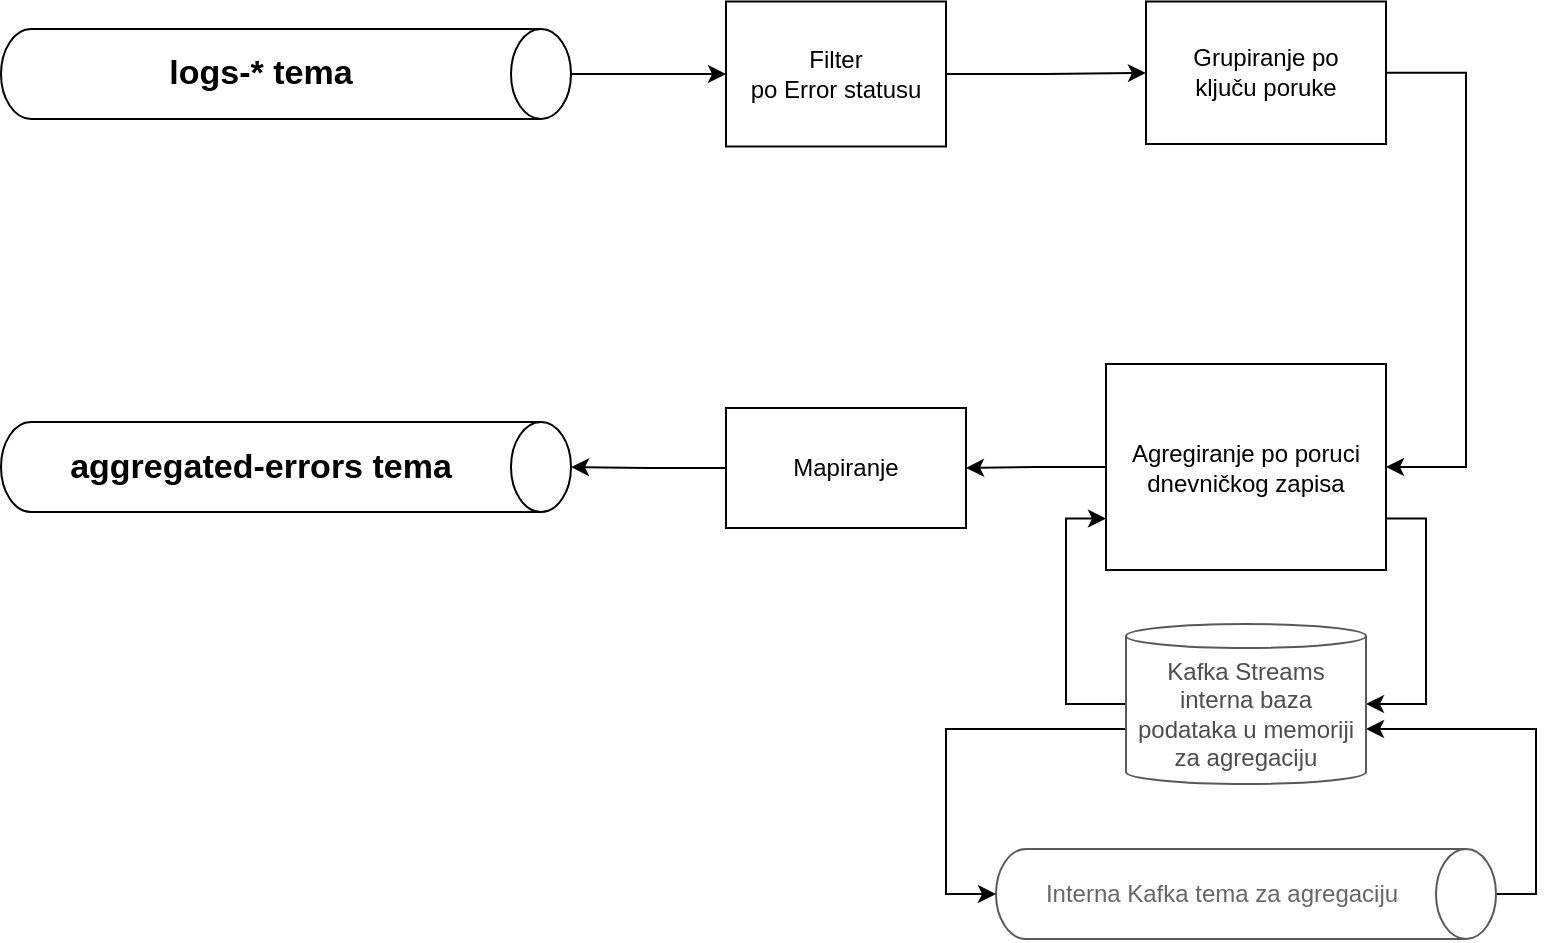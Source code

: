 <mxfile version="21.2.8" type="device">
  <diagram name="Page-1" id="3IQueL-BJVOfsXm29kdx">
    <mxGraphModel dx="1632" dy="1214" grid="1" gridSize="10" guides="1" tooltips="1" connect="1" arrows="1" fold="1" page="1" pageScale="1" pageWidth="827" pageHeight="583" math="0" shadow="0">
      <root>
        <mxCell id="0" />
        <mxCell id="1" parent="0" />
        <mxCell id="LzsQwRiTMzF_nfRUcaYK-4" style="edgeStyle=orthogonalEdgeStyle;rounded=0;orthogonalLoop=1;jettySize=auto;html=1;" parent="1" source="LzsQwRiTMzF_nfRUcaYK-1" target="LzsQwRiTMzF_nfRUcaYK-3" edge="1">
          <mxGeometry relative="1" as="geometry" />
        </mxCell>
        <mxCell id="LzsQwRiTMzF_nfRUcaYK-1" value="logs-* tema" style="shape=cylinder3;whiteSpace=wrap;html=1;boundedLbl=1;backgroundOutline=1;size=15;rotation=90;horizontal=0;fontSize=17;fontStyle=1" parent="1" vertex="1">
          <mxGeometry x="157.5" y="-47.5" width="45" height="285" as="geometry" />
        </mxCell>
        <mxCell id="LzsQwRiTMzF_nfRUcaYK-6" style="edgeStyle=orthogonalEdgeStyle;rounded=0;orthogonalLoop=1;jettySize=auto;html=1;" parent="1" source="LzsQwRiTMzF_nfRUcaYK-3" target="LzsQwRiTMzF_nfRUcaYK-5" edge="1">
          <mxGeometry relative="1" as="geometry" />
        </mxCell>
        <mxCell id="LzsQwRiTMzF_nfRUcaYK-3" value="Filter&lt;br&gt;po Error statusu" style="rounded=0;whiteSpace=wrap;html=1;" parent="1" vertex="1">
          <mxGeometry x="400" y="58.75" width="110" height="72.5" as="geometry" />
        </mxCell>
        <mxCell id="LzsQwRiTMzF_nfRUcaYK-10" style="edgeStyle=orthogonalEdgeStyle;rounded=0;orthogonalLoop=1;jettySize=auto;html=1;entryX=1;entryY=0.5;entryDx=0;entryDy=0;exitX=1;exitY=0.5;exitDx=0;exitDy=0;" parent="1" source="LzsQwRiTMzF_nfRUcaYK-5" target="LzsQwRiTMzF_nfRUcaYK-9" edge="1">
          <mxGeometry relative="1" as="geometry">
            <Array as="points">
              <mxPoint x="770" y="95" />
              <mxPoint x="770" y="292" />
            </Array>
          </mxGeometry>
        </mxCell>
        <mxCell id="LzsQwRiTMzF_nfRUcaYK-5" value="Grupiranje po&lt;br&gt;ključu poruke" style="rounded=0;whiteSpace=wrap;html=1;" parent="1" vertex="1">
          <mxGeometry x="610" y="58.75" width="120" height="71.25" as="geometry" />
        </mxCell>
        <mxCell id="LzsQwRiTMzF_nfRUcaYK-17" style="edgeStyle=orthogonalEdgeStyle;rounded=0;orthogonalLoop=1;jettySize=auto;html=1;entryX=1;entryY=0;entryDx=0;entryDy=52.5;entryPerimeter=0;exitX=0.5;exitY=0;exitDx=0;exitDy=0;exitPerimeter=0;" parent="1" source="LzsQwRiTMzF_nfRUcaYK-8" target="LzsQwRiTMzF_nfRUcaYK-11" edge="1">
          <mxGeometry relative="1" as="geometry" />
        </mxCell>
        <mxCell id="LzsQwRiTMzF_nfRUcaYK-8" value="Interna Kafka tema za agregaciju" style="shape=cylinder3;whiteSpace=wrap;html=1;boundedLbl=1;backgroundOutline=1;size=15;rotation=90;strokeColor=#595959;horizontal=0;fontColor=#666666;" parent="1" vertex="1">
          <mxGeometry x="637.5" y="380" width="45" height="250" as="geometry" />
        </mxCell>
        <mxCell id="LzsQwRiTMzF_nfRUcaYK-12" style="edgeStyle=orthogonalEdgeStyle;rounded=0;orthogonalLoop=1;jettySize=auto;html=1;entryX=1;entryY=0.5;entryDx=0;entryDy=0;entryPerimeter=0;exitX=1;exitY=0.75;exitDx=0;exitDy=0;" parent="1" source="LzsQwRiTMzF_nfRUcaYK-9" target="LzsQwRiTMzF_nfRUcaYK-11" edge="1">
          <mxGeometry relative="1" as="geometry" />
        </mxCell>
        <mxCell id="c1O0RjgxsUdkgKfrR-Vy-2" style="edgeStyle=orthogonalEdgeStyle;rounded=0;orthogonalLoop=1;jettySize=auto;html=1;" edge="1" parent="1" source="LzsQwRiTMzF_nfRUcaYK-9" target="c1O0RjgxsUdkgKfrR-Vy-1">
          <mxGeometry relative="1" as="geometry" />
        </mxCell>
        <mxCell id="LzsQwRiTMzF_nfRUcaYK-9" value="Agregiranje po poruci dnevničkog zapisa" style="rounded=0;whiteSpace=wrap;html=1;" parent="1" vertex="1">
          <mxGeometry x="590" y="240" width="140" height="103" as="geometry" />
        </mxCell>
        <mxCell id="LzsQwRiTMzF_nfRUcaYK-14" style="edgeStyle=orthogonalEdgeStyle;rounded=0;orthogonalLoop=1;jettySize=auto;html=1;entryX=0;entryY=0.75;entryDx=0;entryDy=0;exitX=0;exitY=0.5;exitDx=0;exitDy=0;exitPerimeter=0;" parent="1" source="LzsQwRiTMzF_nfRUcaYK-11" target="LzsQwRiTMzF_nfRUcaYK-9" edge="1">
          <mxGeometry relative="1" as="geometry" />
        </mxCell>
        <mxCell id="LzsQwRiTMzF_nfRUcaYK-16" style="edgeStyle=orthogonalEdgeStyle;rounded=0;orthogonalLoop=1;jettySize=auto;html=1;entryX=0.5;entryY=1;entryDx=0;entryDy=0;entryPerimeter=0;exitX=0;exitY=0;exitDx=0;exitDy=52.5;exitPerimeter=0;" parent="1" source="LzsQwRiTMzF_nfRUcaYK-11" target="LzsQwRiTMzF_nfRUcaYK-8" edge="1">
          <mxGeometry relative="1" as="geometry">
            <Array as="points">
              <mxPoint x="510" y="423" />
              <mxPoint x="510" y="505" />
            </Array>
          </mxGeometry>
        </mxCell>
        <mxCell id="LzsQwRiTMzF_nfRUcaYK-11" value="&lt;font color=&quot;#4d4d4d&quot;&gt;Kafka Streams interna baza podataka u memoriji za agregaciju&lt;/font&gt;" style="shape=cylinder3;whiteSpace=wrap;html=1;boundedLbl=1;backgroundOutline=1;size=6;strokeColor=#595959;" parent="1" vertex="1">
          <mxGeometry x="600" y="370" width="120" height="80" as="geometry" />
        </mxCell>
        <mxCell id="LzsQwRiTMzF_nfRUcaYK-18" value="aggregated-errors tema" style="shape=cylinder3;whiteSpace=wrap;html=1;boundedLbl=1;backgroundOutline=1;size=15;rotation=90;horizontal=0;fontSize=17;fontStyle=1" parent="1" vertex="1">
          <mxGeometry x="157.5" y="149" width="45" height="285" as="geometry" />
        </mxCell>
        <mxCell id="c1O0RjgxsUdkgKfrR-Vy-3" style="edgeStyle=orthogonalEdgeStyle;rounded=0;orthogonalLoop=1;jettySize=auto;html=1;" edge="1" parent="1" source="c1O0RjgxsUdkgKfrR-Vy-1" target="LzsQwRiTMzF_nfRUcaYK-18">
          <mxGeometry relative="1" as="geometry" />
        </mxCell>
        <mxCell id="c1O0RjgxsUdkgKfrR-Vy-1" value="Mapiranje" style="rounded=0;whiteSpace=wrap;html=1;" vertex="1" parent="1">
          <mxGeometry x="400" y="262" width="120" height="60" as="geometry" />
        </mxCell>
      </root>
    </mxGraphModel>
  </diagram>
</mxfile>
